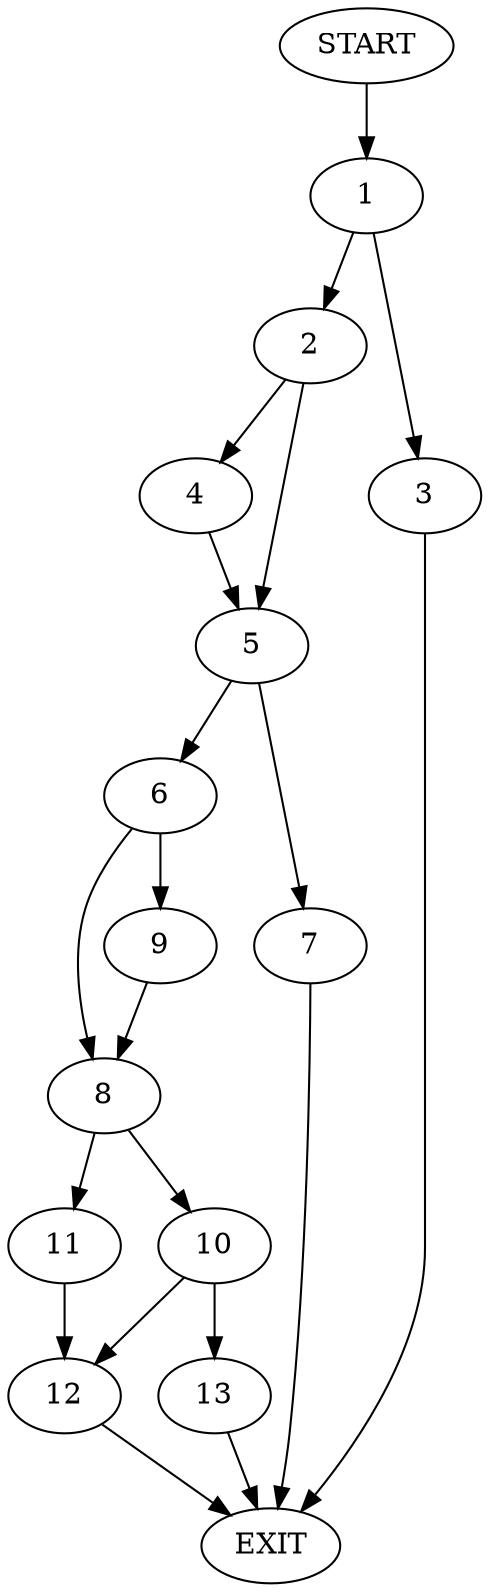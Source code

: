 digraph {
0 [label="START"]
14 [label="EXIT"]
0 -> 1
1 -> 2
1 -> 3
2 -> 4
2 -> 5
3 -> 14
5 -> 6
5 -> 7
4 -> 5
6 -> 8
6 -> 9
7 -> 14
8 -> 10
8 -> 11
9 -> 8
11 -> 12
10 -> 13
10 -> 12
12 -> 14
13 -> 14
}
